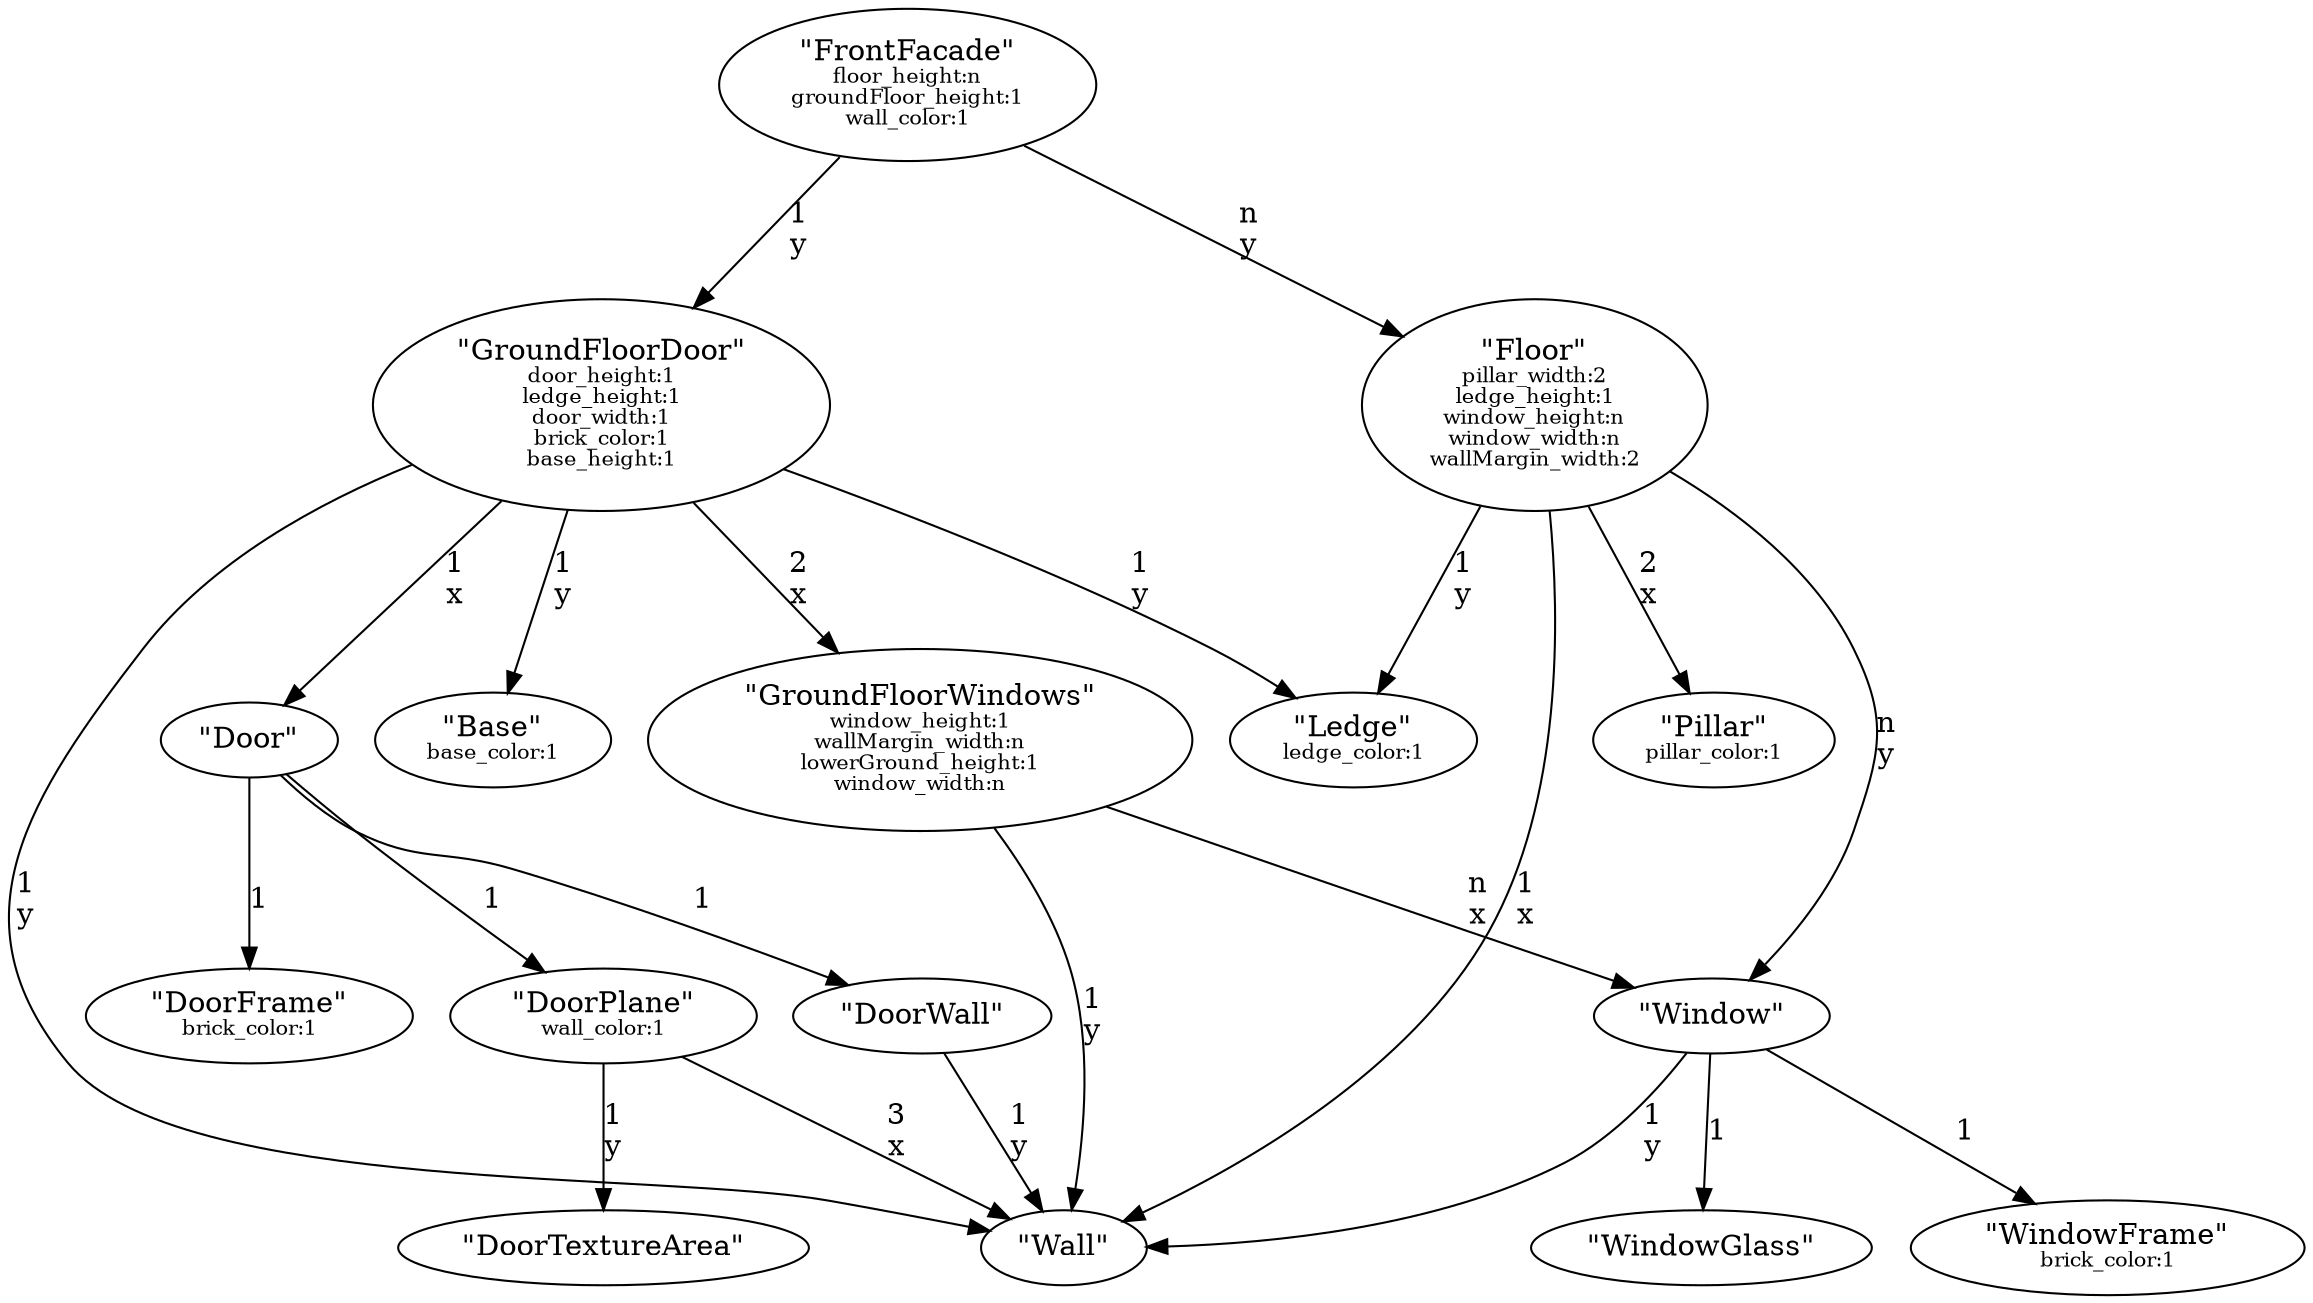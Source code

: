 digraph {
    Door -> DoorWall[label=<1>];
    Door -> DoorFrame[label=<1>];
    Door -> DoorPlane[label=<1>];
    GroundFloorWindows -> Wall[label=<1
<BR />y>];
    GroundFloorWindows -> Window[label=<n
<BR />x>];
    Floor -> Wall[label=<1
<BR />x>];
    Floor -> Pillar[label=<2
<BR />x>];
    Floor -> Window[label=<n
<BR />y>];
    Floor -> Ledge[label=<1
<BR />y>];
    Window -> WindowFrame[label=<1>];
    Window -> Wall[label=<1
<BR />y>];
    Window -> WindowGlass[label=<1>];
    FrontFacade -> GroundFloorDoor[label=<1
<BR />y>];
    FrontFacade -> Floor[label=<n
<BR />y>];
    DoorWall -> Wall[label=<1
<BR />y>];
    GroundFloorDoor -> Wall[label=<1
<BR />y>];
    GroundFloorDoor -> Base[label=<1
<BR />y>];
    GroundFloorDoor -> Door[label=<1
<BR />x>];
    GroundFloorDoor -> Ledge[label=<1
<BR />y>];
    GroundFloorDoor -> GroundFloorWindows[label=<2
<BR />x>];
    DoorPlane -> Wall[label=<3
<BR />x>];
    DoorPlane -> DoorTextureArea[label=<1
<BR />y>];
    Door [label=<"Door">];
    DoorFrame [label=<"DoorFrame"
<BR /><FONT POINT-SIZE="10">brick_color:1</FONT>>];
    GroundFloorWindows [label=<"GroundFloorWindows"
<BR /><FONT POINT-SIZE="10">window_height:1</FONT>
<BR /><FONT POINT-SIZE="10">wallMargin_width:n</FONT>
<BR /><FONT POINT-SIZE="10">lowerGround_height:1</FONT>
<BR /><FONT POINT-SIZE="10">window_width:n</FONT>>];
    Floor [label=<"Floor"
<BR /><FONT POINT-SIZE="10">pillar_width:2</FONT>
<BR /><FONT POINT-SIZE="10">ledge_height:1</FONT>
<BR /><FONT POINT-SIZE="10">window_height:n</FONT>
<BR /><FONT POINT-SIZE="10">window_width:n</FONT>
<BR /><FONT POINT-SIZE="10">wallMargin_width:2</FONT>>];
    Wall [label=<"Wall">];
    Pillar [label=<"Pillar"
<BR /><FONT POINT-SIZE="10">pillar_color:1</FONT>>];
    WindowGlass [label=<"WindowGlass">];
    Window [label=<"Window">];
    Base [label=<"Base"
<BR /><FONT POINT-SIZE="10">base_color:1</FONT>>];
    FrontFacade [label=<"FrontFacade"
<BR /><FONT POINT-SIZE="10">floor_height:n</FONT>
<BR /><FONT POINT-SIZE="10">groundFloor_height:1</FONT>
<BR /><FONT POINT-SIZE="10">wall_color:1</FONT>>];
    Ledge [label=<"Ledge"
<BR /><FONT POINT-SIZE="10">ledge_color:1</FONT>>];
    WindowFrame [label=<"WindowFrame"
<BR /><FONT POINT-SIZE="10">brick_color:1</FONT>>];
    DoorWall [label=<"DoorWall">];
    GroundFloorDoor [label=<"GroundFloorDoor"
<BR /><FONT POINT-SIZE="10">door_height:1</FONT>
<BR /><FONT POINT-SIZE="10">ledge_height:1</FONT>
<BR /><FONT POINT-SIZE="10">door_width:1</FONT>
<BR /><FONT POINT-SIZE="10">brick_color:1</FONT>
<BR /><FONT POINT-SIZE="10">base_height:1</FONT>>];
    DoorTextureArea [label=<"DoorTextureArea">];
    DoorPlane [label=<"DoorPlane"
<BR /><FONT POINT-SIZE="10">wall_color:1</FONT>>];
}